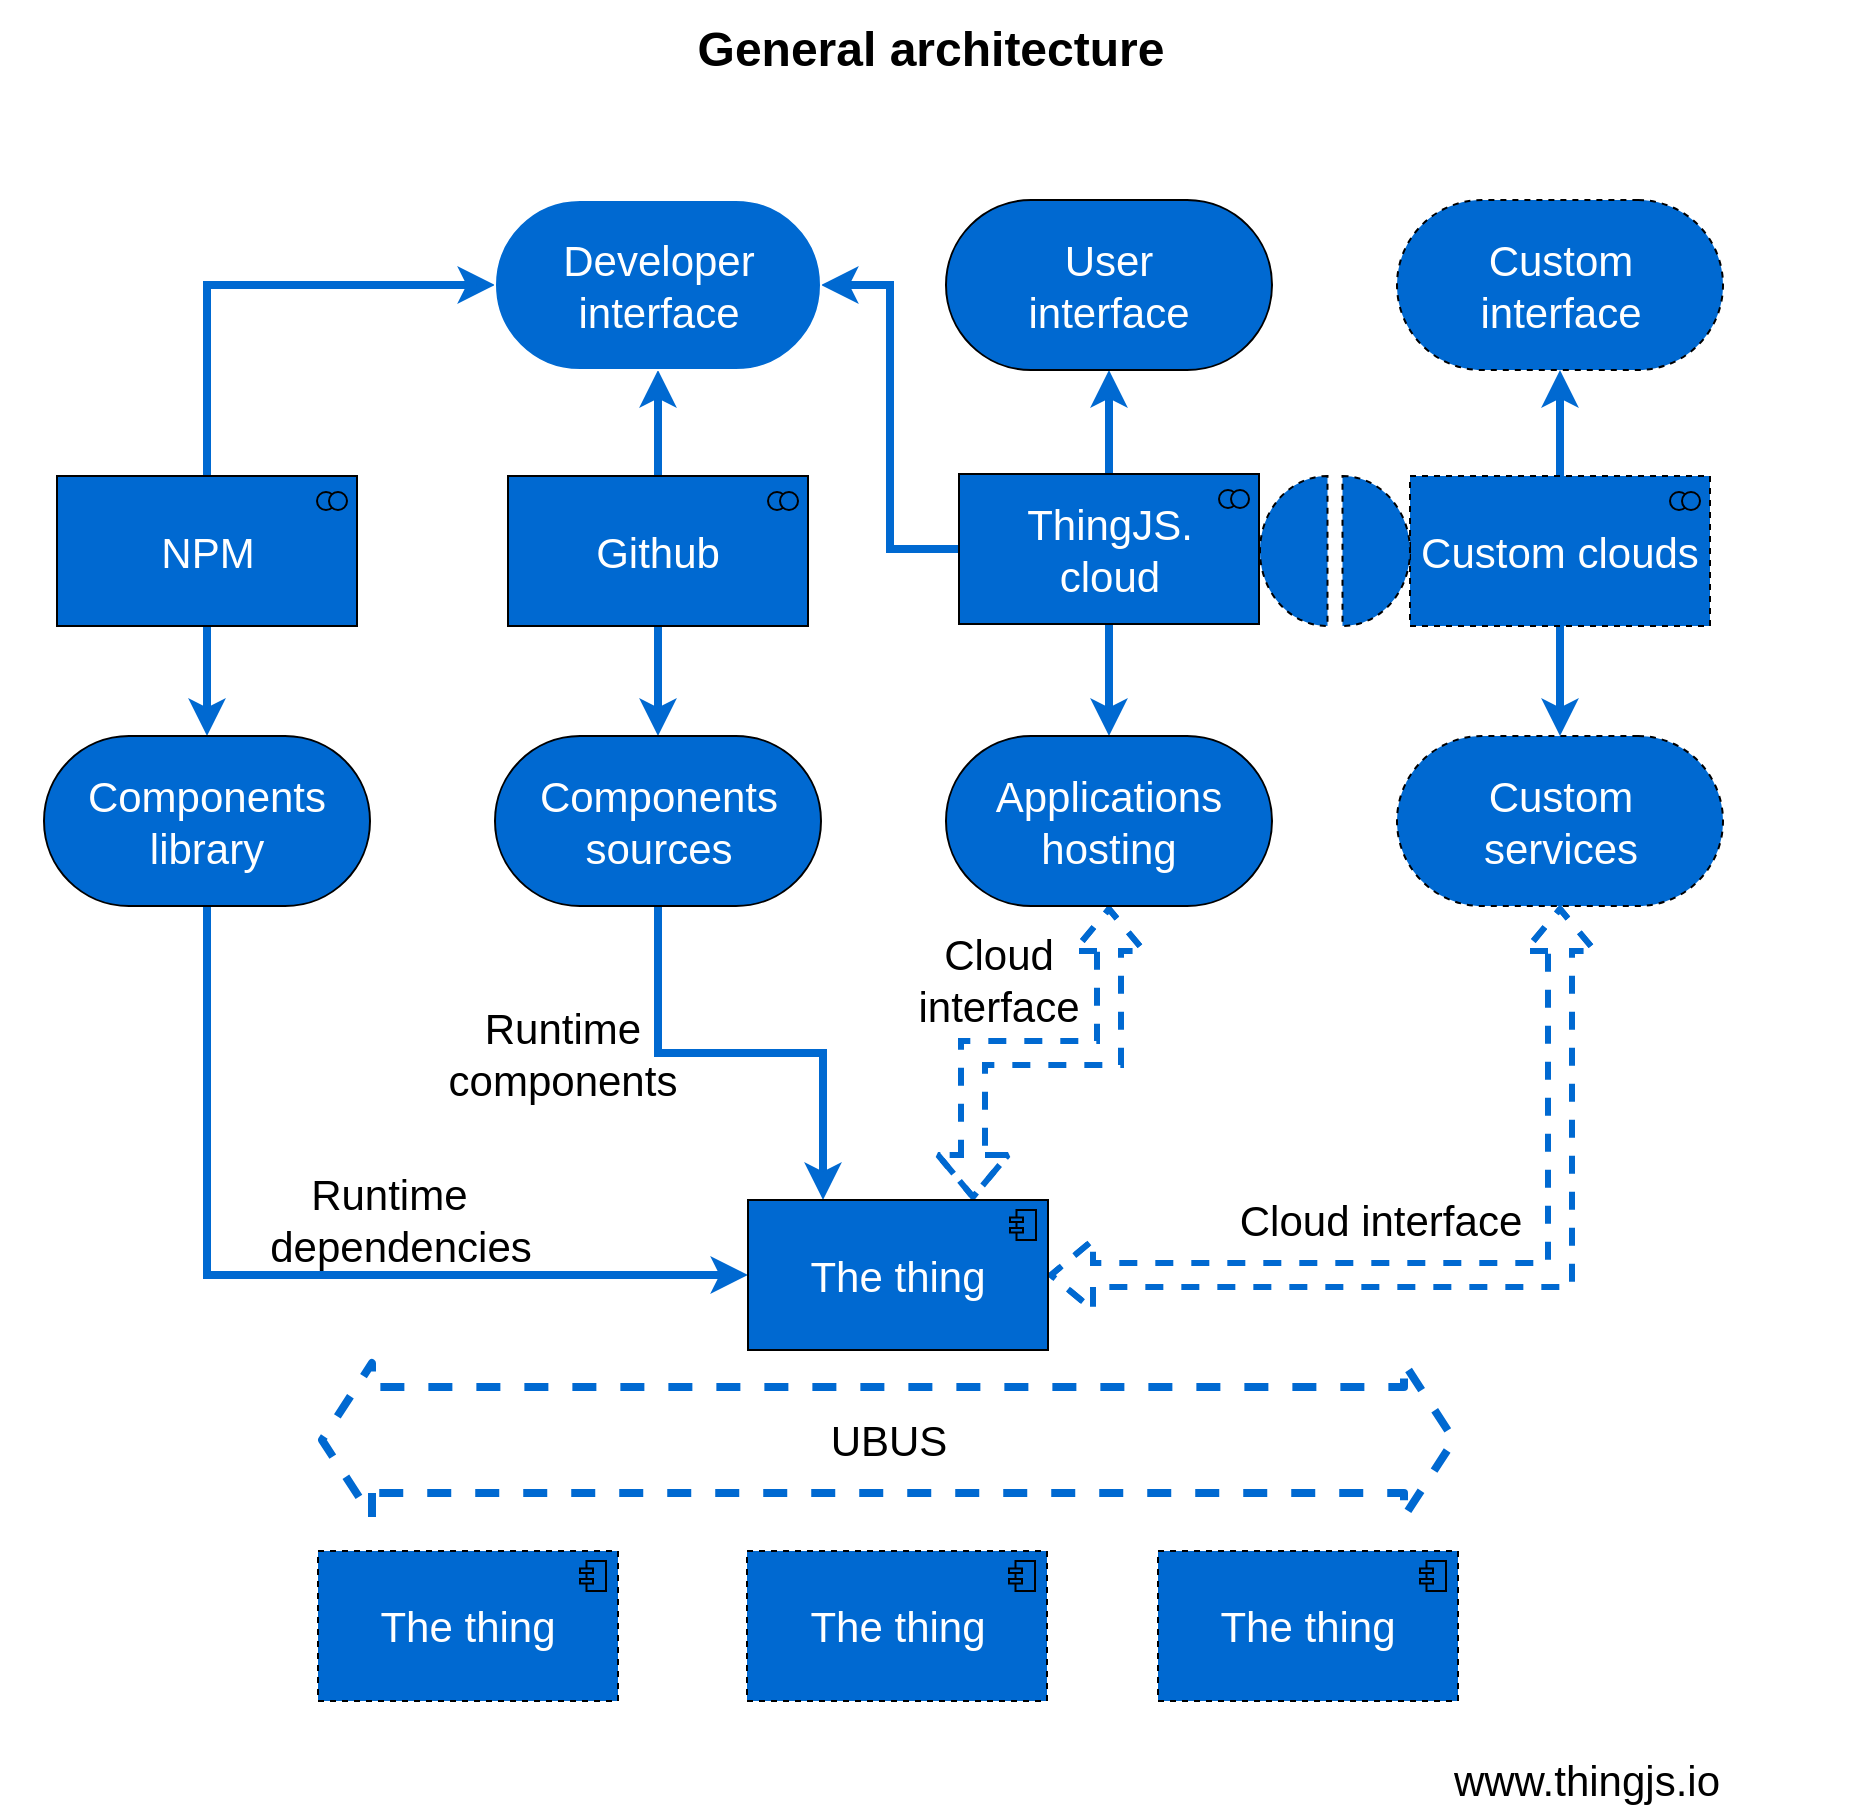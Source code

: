 <mxfile version="10.6.0" type="device"><diagram name="Page-1" id="44bbcf24-548e-d532-59d3-359de5b44cbb"><mxGraphModel dx="1394" dy="747" grid="1" gridSize="10" guides="1" tooltips="1" connect="1" arrows="1" fold="1" page="1" pageScale="1.5" pageWidth="1169" pageHeight="826" background="none" math="0" shadow="0"><root><mxCell id="0" style=";html=1;"/><mxCell id="1" style=";html=1;" parent="0"/><mxCell id="6eae4fabf1afb631-37" value="General architecture &lt;br&gt;" style="text;strokeColor=none;fillColor=none;html=1;fontSize=24;fontStyle=1;verticalAlign=middle;align=center;" parent="1" vertex="1"><mxGeometry x="360" y="60" width="930" height="50" as="geometry"/></mxCell><mxCell id="T8yWBtI2P2iHlZdI6F-4-7" style="edgeStyle=orthogonalEdgeStyle;rounded=0;orthogonalLoop=1;jettySize=auto;html=1;exitX=0.5;exitY=1;exitDx=0;exitDy=0;exitPerimeter=0;entryX=0.5;entryY=0;entryDx=0;entryDy=0;entryPerimeter=0;fontSize=21;strokeColor=#0069D1;strokeWidth=4;" edge="1" parent="1" source="T8yWBtI2P2iHlZdI6F-4-2" target="T8yWBtI2P2iHlZdI6F-4-6"><mxGeometry relative="1" as="geometry"/></mxCell><mxCell id="T8yWBtI2P2iHlZdI6F-4-25" style="edgeStyle=orthogonalEdgeStyle;rounded=0;orthogonalLoop=1;jettySize=auto;html=1;entryX=0;entryY=0;entryDx=0;entryDy=42.5;entryPerimeter=0;fontSize=21;exitX=0.5;exitY=0;exitDx=0;exitDy=0;exitPerimeter=0;strokeWidth=4;strokeColor=#0069D1;" edge="1" parent="1" source="T8yWBtI2P2iHlZdI6F-4-2" target="T8yWBtI2P2iHlZdI6F-4-20"><mxGeometry relative="1" as="geometry"/></mxCell><mxCell id="T8yWBtI2P2iHlZdI6F-4-2" value="NPM" style="html=1;outlineConnect=0;whiteSpace=wrap;fillColor=#0069D1;strokeColor=#000000;shape=mxgraph.archimate3.application;appType=collab;archiType=square;fontSize=21;align=center;fontColor=#FFFFFF;" vertex="1" parent="1"><mxGeometry x="388.5" y="298" width="150" height="75" as="geometry"/></mxCell><mxCell id="T8yWBtI2P2iHlZdI6F-4-10" style="edgeStyle=orthogonalEdgeStyle;rounded=0;orthogonalLoop=1;jettySize=auto;html=1;entryX=0.5;entryY=0;entryDx=0;entryDy=0;entryPerimeter=0;fontSize=21;strokeColor=#0069D1;strokeWidth=4;" edge="1" parent="1" source="T8yWBtI2P2iHlZdI6F-4-3" target="T8yWBtI2P2iHlZdI6F-4-8"><mxGeometry relative="1" as="geometry"/></mxCell><mxCell id="T8yWBtI2P2iHlZdI6F-4-24" style="edgeStyle=orthogonalEdgeStyle;rounded=0;orthogonalLoop=1;jettySize=auto;html=1;entryX=0.5;entryY=1;entryDx=0;entryDy=0;entryPerimeter=0;fontSize=21;strokeColor=#0069D1;strokeWidth=4;" edge="1" parent="1" source="T8yWBtI2P2iHlZdI6F-4-3" target="T8yWBtI2P2iHlZdI6F-4-20"><mxGeometry relative="1" as="geometry"/></mxCell><mxCell id="T8yWBtI2P2iHlZdI6F-4-3" value="Github" style="html=1;outlineConnect=0;whiteSpace=wrap;fillColor=#0069D1;strokeColor=#000000;shape=mxgraph.archimate3.application;appType=collab;archiType=square;fontSize=21;align=center;fontColor=#FFFFFF;" vertex="1" parent="1"><mxGeometry x="614" y="298" width="150" height="75" as="geometry"/></mxCell><mxCell id="T8yWBtI2P2iHlZdI6F-4-12" style="edgeStyle=orthogonalEdgeStyle;rounded=0;orthogonalLoop=1;jettySize=auto;html=1;fontSize=21;strokeColor=#0069D1;strokeWidth=4;" edge="1" parent="1" source="T8yWBtI2P2iHlZdI6F-4-4" target="T8yWBtI2P2iHlZdI6F-4-11"><mxGeometry relative="1" as="geometry"/></mxCell><mxCell id="T8yWBtI2P2iHlZdI6F-4-21" style="edgeStyle=orthogonalEdgeStyle;rounded=0;orthogonalLoop=1;jettySize=auto;html=1;entryX=0.5;entryY=1;entryDx=0;entryDy=0;entryPerimeter=0;fontSize=21;strokeColor=#0069D1;strokeWidth=4;" edge="1" parent="1" source="T8yWBtI2P2iHlZdI6F-4-4" target="T8yWBtI2P2iHlZdI6F-4-15"><mxGeometry relative="1" as="geometry"/></mxCell><mxCell id="T8yWBtI2P2iHlZdI6F-4-26" style="edgeStyle=orthogonalEdgeStyle;rounded=0;orthogonalLoop=1;jettySize=auto;html=1;entryX=0;entryY=0;entryDx=163;entryDy=42.5;entryPerimeter=0;fontSize=21;strokeColor=#0069D1;strokeWidth=4;" edge="1" parent="1" source="T8yWBtI2P2iHlZdI6F-4-4" target="T8yWBtI2P2iHlZdI6F-4-20"><mxGeometry relative="1" as="geometry"/></mxCell><mxCell id="T8yWBtI2P2iHlZdI6F-4-4" value="ThingJS.&lt;br&gt;cloud" style="html=1;outlineConnect=0;whiteSpace=wrap;fillColor=#0069D1;strokeColor=#000000;shape=mxgraph.archimate3.application;appType=collab;archiType=square;fontSize=21;align=center;fontColor=#FFFFFF;" vertex="1" parent="1"><mxGeometry x="839.5" y="297" width="150" height="75" as="geometry"/></mxCell><mxCell id="T8yWBtI2P2iHlZdI6F-4-14" style="edgeStyle=orthogonalEdgeStyle;rounded=0;orthogonalLoop=1;jettySize=auto;html=1;entryX=0.5;entryY=0;entryDx=0;entryDy=0;entryPerimeter=0;fontSize=21;strokeColor=#0069D1;strokeWidth=4;" edge="1" parent="1" source="T8yWBtI2P2iHlZdI6F-4-5" target="T8yWBtI2P2iHlZdI6F-4-13"><mxGeometry relative="1" as="geometry"/></mxCell><mxCell id="T8yWBtI2P2iHlZdI6F-4-22" style="edgeStyle=orthogonalEdgeStyle;rounded=0;orthogonalLoop=1;jettySize=auto;html=1;exitX=0.5;exitY=0;exitDx=0;exitDy=0;exitPerimeter=0;entryX=0.5;entryY=1;entryDx=0;entryDy=0;entryPerimeter=0;fontSize=21;strokeColor=#0069D1;strokeWidth=4;" edge="1" parent="1" source="T8yWBtI2P2iHlZdI6F-4-5" target="T8yWBtI2P2iHlZdI6F-4-17"><mxGeometry relative="1" as="geometry"/></mxCell><mxCell id="T8yWBtI2P2iHlZdI6F-4-5" value="Custom clouds" style="html=1;outlineConnect=0;whiteSpace=wrap;fillColor=#0069D1;strokeColor=#000000;shape=mxgraph.archimate3.application;appType=collab;archiType=square;fontSize=21;align=center;dashed=1;fontColor=#FFFFFF;" vertex="1" parent="1"><mxGeometry x="1065" y="298" width="150" height="75" as="geometry"/></mxCell><mxCell id="T8yWBtI2P2iHlZdI6F-4-32" value="Runtime&amp;nbsp;&amp;nbsp;&lt;br&gt;dependencies" style="edgeStyle=orthogonalEdgeStyle;rounded=0;orthogonalLoop=1;jettySize=auto;html=1;exitX=0.5;exitY=1;exitDx=0;exitDy=0;exitPerimeter=0;entryX=0;entryY=0.5;entryDx=0;entryDy=0;entryPerimeter=0;fontSize=21;labelBackgroundColor=none;strokeColor=#0069D1;strokeWidth=4;" edge="1" parent="1" source="T8yWBtI2P2iHlZdI6F-4-6" target="T8yWBtI2P2iHlZdI6F-4-29"><mxGeometry x="0.235" y="28" relative="1" as="geometry"><mxPoint as="offset"/></mxGeometry></mxCell><mxCell id="T8yWBtI2P2iHlZdI6F-4-6" value="Components library" style="html=1;outlineConnect=0;whiteSpace=wrap;fillColor=#0069D1;strokeColor=#000000;shape=mxgraph.archimate3.service;fontSize=21;align=center;fontColor=#FFFFFF;" vertex="1" parent="1"><mxGeometry x="382" y="428" width="163" height="85" as="geometry"/></mxCell><mxCell id="T8yWBtI2P2iHlZdI6F-4-33" value="Runtime &lt;br&gt;components" style="edgeStyle=orthogonalEdgeStyle;rounded=0;orthogonalLoop=1;jettySize=auto;html=1;exitX=0.5;exitY=1;exitDx=0;exitDy=0;exitPerimeter=0;entryX=0.25;entryY=0;entryDx=0;entryDy=0;entryPerimeter=0;labelBackgroundColor=none;fontSize=21;strokeColor=#0069D1;strokeWidth=4;" edge="1" parent="1" source="T8yWBtI2P2iHlZdI6F-4-8" target="T8yWBtI2P2iHlZdI6F-4-29"><mxGeometry x="-0.356" y="-49" relative="1" as="geometry"><mxPoint x="-49" y="-49" as="offset"/></mxGeometry></mxCell><mxCell id="T8yWBtI2P2iHlZdI6F-4-8" value="Components sources" style="html=1;outlineConnect=0;whiteSpace=wrap;fillColor=#0069D1;strokeColor=#000000;shape=mxgraph.archimate3.service;fontSize=21;align=center;fontColor=#FFFFFF;" vertex="1" parent="1"><mxGeometry x="607.5" y="428" width="163" height="85" as="geometry"/></mxCell><mxCell id="T8yWBtI2P2iHlZdI6F-4-35" value="Cloud &lt;br&gt;interface" style="edgeStyle=orthogonalEdgeStyle;rounded=0;orthogonalLoop=1;jettySize=auto;html=1;entryX=0.75;entryY=0;entryDx=0;entryDy=0;entryPerimeter=0;labelBackgroundColor=none;fontSize=21;shape=flexArrow;startArrow=block;dashed=1;fillColor=none;strokeColor=#0069D1;strokeWidth=3;" edge="1" parent="1" source="T8yWBtI2P2iHlZdI6F-4-11" target="T8yWBtI2P2iHlZdI6F-4-29"><mxGeometry x="0.2" y="-37" relative="1" as="geometry"><mxPoint as="offset"/></mxGeometry></mxCell><mxCell id="T8yWBtI2P2iHlZdI6F-4-11" value="Applications hosting" style="html=1;outlineConnect=0;whiteSpace=wrap;fillColor=#0069D1;strokeColor=#000000;shape=mxgraph.archimate3.service;fontSize=21;align=center;fontColor=#FFFFFF;" vertex="1" parent="1"><mxGeometry x="833" y="428" width="163" height="85" as="geometry"/></mxCell><mxCell id="T8yWBtI2P2iHlZdI6F-4-36" value="Cloud interface" style="edgeStyle=orthogonalEdgeStyle;shape=flexArrow;rounded=0;orthogonalLoop=1;jettySize=auto;html=1;exitX=0.5;exitY=1;exitDx=0;exitDy=0;exitPerimeter=0;entryX=1;entryY=0.5;entryDx=0;entryDy=0;entryPerimeter=0;labelBackgroundColor=none;startArrow=block;fontSize=21;dashed=1;strokeColor=#0069D1;strokeWidth=3;" edge="1" parent="1" source="T8yWBtI2P2iHlZdI6F-4-13" target="T8yWBtI2P2iHlZdI6F-4-29"><mxGeometry x="0.247" y="-28" relative="1" as="geometry"><mxPoint as="offset"/></mxGeometry></mxCell><mxCell id="T8yWBtI2P2iHlZdI6F-4-13" value="&lt;div&gt;Custom&lt;/div&gt;&lt;div&gt;services&lt;/div&gt;" style="html=1;outlineConnect=0;whiteSpace=wrap;fillColor=#0069D1;strokeColor=#000000;shape=mxgraph.archimate3.service;fontSize=21;align=center;dashed=1;fontColor=#FFFFFF;" vertex="1" parent="1"><mxGeometry x="1058.5" y="428" width="163" height="85" as="geometry"/></mxCell><mxCell id="T8yWBtI2P2iHlZdI6F-4-15" value="User&lt;br&gt;interface" style="html=1;outlineConnect=0;whiteSpace=wrap;fillColor=#0069D1;strokeColor=#000000;shape=mxgraph.archimate3.service;fontSize=21;align=center;fontColor=#FFFFFF;" vertex="1" parent="1"><mxGeometry x="833" y="160" width="163" height="85" as="geometry"/></mxCell><mxCell id="T8yWBtI2P2iHlZdI6F-4-17" value="Custom&lt;br&gt;interface" style="html=1;outlineConnect=0;whiteSpace=wrap;fillColor=#0069D1;strokeColor=#000000;shape=mxgraph.archimate3.service;fontSize=21;align=center;dashed=1;fontColor=#FFFFFF;" vertex="1" parent="1"><mxGeometry x="1058.5" y="160" width="163" height="85" as="geometry"/></mxCell><mxCell id="T8yWBtI2P2iHlZdI6F-4-20" value="Developer&lt;br&gt;interface" style="html=1;outlineConnect=0;whiteSpace=wrap;fillColor=#0069D1;strokeColor=#FFFFFF;shape=mxgraph.archimate3.service;fontSize=21;align=center;fontColor=#FFFFFF;" vertex="1" parent="1"><mxGeometry x="607.5" y="160" width="163" height="85" as="geometry"/></mxCell><mxCell id="T8yWBtI2P2iHlZdI6F-4-27" value="" style="html=1;outlineConnect=0;whiteSpace=wrap;fillColor=#0069D1;strokeColor=#000000;shape=mxgraph.archimate3.interaction;fontSize=21;align=center;dashed=1;fontColor=#FFFFFF;" vertex="1" parent="1"><mxGeometry x="990" y="298" width="75" height="75" as="geometry"/></mxCell><mxCell id="T8yWBtI2P2iHlZdI6F-4-29" value="The thing" style="html=1;outlineConnect=0;whiteSpace=wrap;fillColor=#0069D1;strokeColor=#000000;shape=mxgraph.archimate3.application;appType=comp;archiType=square;fontSize=21;align=center;fontColor=#FFFFFF;" vertex="1" parent="1"><mxGeometry x="734" y="660" width="150" height="75" as="geometry"/></mxCell><mxCell id="T8yWBtI2P2iHlZdI6F-4-37" value="The thing" style="html=1;outlineConnect=0;whiteSpace=wrap;fillColor=#0069D1;strokeColor=#000000;shape=mxgraph.archimate3.application;appType=comp;archiType=square;fontSize=21;align=center;dashed=1;fontColor=#FFFFFF;" vertex="1" parent="1"><mxGeometry x="519" y="835.5" width="150" height="75" as="geometry"/></mxCell><mxCell id="T8yWBtI2P2iHlZdI6F-4-38" value="The thing" style="html=1;outlineConnect=0;whiteSpace=wrap;fillColor=#0069D1;strokeColor=#000000;shape=mxgraph.archimate3.application;appType=comp;archiType=square;fontSize=21;align=center;dashed=1;fontColor=#FFFFFF;" vertex="1" parent="1"><mxGeometry x="733.5" y="835.5" width="150" height="75" as="geometry"/></mxCell><mxCell id="T8yWBtI2P2iHlZdI6F-4-39" value="The thing" style="html=1;outlineConnect=0;whiteSpace=wrap;fillColor=#0069D1;strokeColor=#000000;shape=mxgraph.archimate3.application;appType=comp;archiType=square;fontSize=21;align=center;dashed=1;fontColor=#FFFFFF;" vertex="1" parent="1"><mxGeometry x="939" y="835.5" width="150" height="75" as="geometry"/></mxCell><mxCell id="T8yWBtI2P2iHlZdI6F-4-43" value="UBUS" style="shape=flexArrow;endArrow=classic;startArrow=classic;html=1;dashed=1;labelBackgroundColor=none;fontSize=21;width=50;startSize=7;endSize=7;strokeColor=#0069D1;strokeWidth=4;fillColor=none;" edge="1" parent="1"><mxGeometry width="50" height="50" relative="1" as="geometry"><mxPoint x="519" y="780" as="sourcePoint"/><mxPoint x="1089" y="780" as="targetPoint"/></mxGeometry></mxCell><mxCell id="T8yWBtI2P2iHlZdI6F-4-45" value="www.thingjs.io" style="text;html=1;strokeColor=none;fillColor=none;align=right;verticalAlign=middle;whiteSpace=wrap;rounded=0;dashed=1;fontSize=21;" vertex="1" parent="1"><mxGeometry x="1071.5" y="940" width="150" height="20" as="geometry"/></mxCell></root></mxGraphModel></diagram></mxfile>